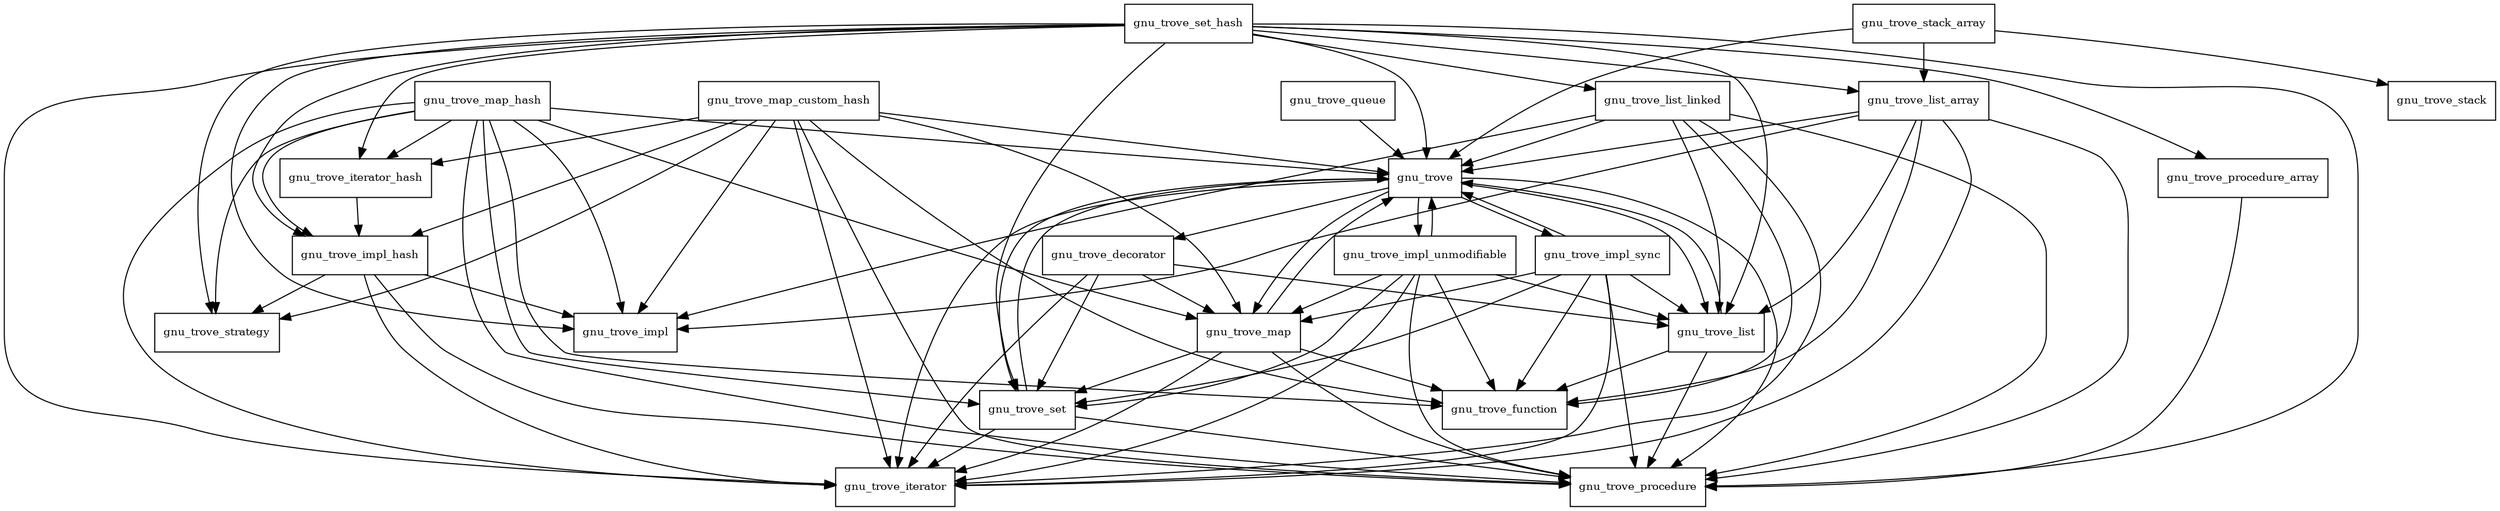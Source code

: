 digraph trove4j_3_0_3_package_dependencies {
  node [shape = box, fontsize=10.0];
  gnu_trove -> gnu_trove_decorator;
  gnu_trove -> gnu_trove_impl_sync;
  gnu_trove -> gnu_trove_impl_unmodifiable;
  gnu_trove -> gnu_trove_iterator;
  gnu_trove -> gnu_trove_list;
  gnu_trove -> gnu_trove_map;
  gnu_trove -> gnu_trove_procedure;
  gnu_trove -> gnu_trove_set;
  gnu_trove_decorator -> gnu_trove_iterator;
  gnu_trove_decorator -> gnu_trove_list;
  gnu_trove_decorator -> gnu_trove_map;
  gnu_trove_decorator -> gnu_trove_set;
  gnu_trove_impl_hash -> gnu_trove_impl;
  gnu_trove_impl_hash -> gnu_trove_iterator;
  gnu_trove_impl_hash -> gnu_trove_procedure;
  gnu_trove_impl_hash -> gnu_trove_strategy;
  gnu_trove_impl_sync -> gnu_trove;
  gnu_trove_impl_sync -> gnu_trove_function;
  gnu_trove_impl_sync -> gnu_trove_iterator;
  gnu_trove_impl_sync -> gnu_trove_list;
  gnu_trove_impl_sync -> gnu_trove_map;
  gnu_trove_impl_sync -> gnu_trove_procedure;
  gnu_trove_impl_sync -> gnu_trove_set;
  gnu_trove_impl_unmodifiable -> gnu_trove;
  gnu_trove_impl_unmodifiable -> gnu_trove_function;
  gnu_trove_impl_unmodifiable -> gnu_trove_iterator;
  gnu_trove_impl_unmodifiable -> gnu_trove_list;
  gnu_trove_impl_unmodifiable -> gnu_trove_map;
  gnu_trove_impl_unmodifiable -> gnu_trove_procedure;
  gnu_trove_impl_unmodifiable -> gnu_trove_set;
  gnu_trove_iterator_hash -> gnu_trove_impl_hash;
  gnu_trove_list -> gnu_trove;
  gnu_trove_list -> gnu_trove_function;
  gnu_trove_list -> gnu_trove_procedure;
  gnu_trove_list_array -> gnu_trove;
  gnu_trove_list_array -> gnu_trove_function;
  gnu_trove_list_array -> gnu_trove_impl;
  gnu_trove_list_array -> gnu_trove_iterator;
  gnu_trove_list_array -> gnu_trove_list;
  gnu_trove_list_array -> gnu_trove_procedure;
  gnu_trove_list_linked -> gnu_trove;
  gnu_trove_list_linked -> gnu_trove_function;
  gnu_trove_list_linked -> gnu_trove_impl;
  gnu_trove_list_linked -> gnu_trove_iterator;
  gnu_trove_list_linked -> gnu_trove_list;
  gnu_trove_list_linked -> gnu_trove_procedure;
  gnu_trove_map -> gnu_trove;
  gnu_trove_map -> gnu_trove_function;
  gnu_trove_map -> gnu_trove_iterator;
  gnu_trove_map -> gnu_trove_procedure;
  gnu_trove_map -> gnu_trove_set;
  gnu_trove_map_custom_hash -> gnu_trove;
  gnu_trove_map_custom_hash -> gnu_trove_function;
  gnu_trove_map_custom_hash -> gnu_trove_impl;
  gnu_trove_map_custom_hash -> gnu_trove_impl_hash;
  gnu_trove_map_custom_hash -> gnu_trove_iterator;
  gnu_trove_map_custom_hash -> gnu_trove_iterator_hash;
  gnu_trove_map_custom_hash -> gnu_trove_map;
  gnu_trove_map_custom_hash -> gnu_trove_procedure;
  gnu_trove_map_custom_hash -> gnu_trove_strategy;
  gnu_trove_map_hash -> gnu_trove;
  gnu_trove_map_hash -> gnu_trove_function;
  gnu_trove_map_hash -> gnu_trove_impl;
  gnu_trove_map_hash -> gnu_trove_impl_hash;
  gnu_trove_map_hash -> gnu_trove_iterator;
  gnu_trove_map_hash -> gnu_trove_iterator_hash;
  gnu_trove_map_hash -> gnu_trove_map;
  gnu_trove_map_hash -> gnu_trove_procedure;
  gnu_trove_map_hash -> gnu_trove_set;
  gnu_trove_map_hash -> gnu_trove_strategy;
  gnu_trove_procedure_array -> gnu_trove_procedure;
  gnu_trove_queue -> gnu_trove;
  gnu_trove_set -> gnu_trove;
  gnu_trove_set -> gnu_trove_iterator;
  gnu_trove_set -> gnu_trove_procedure;
  gnu_trove_set_hash -> gnu_trove;
  gnu_trove_set_hash -> gnu_trove_impl;
  gnu_trove_set_hash -> gnu_trove_impl_hash;
  gnu_trove_set_hash -> gnu_trove_iterator;
  gnu_trove_set_hash -> gnu_trove_iterator_hash;
  gnu_trove_set_hash -> gnu_trove_list;
  gnu_trove_set_hash -> gnu_trove_list_array;
  gnu_trove_set_hash -> gnu_trove_list_linked;
  gnu_trove_set_hash -> gnu_trove_procedure;
  gnu_trove_set_hash -> gnu_trove_procedure_array;
  gnu_trove_set_hash -> gnu_trove_set;
  gnu_trove_set_hash -> gnu_trove_strategy;
  gnu_trove_stack_array -> gnu_trove;
  gnu_trove_stack_array -> gnu_trove_list_array;
  gnu_trove_stack_array -> gnu_trove_stack;
}
